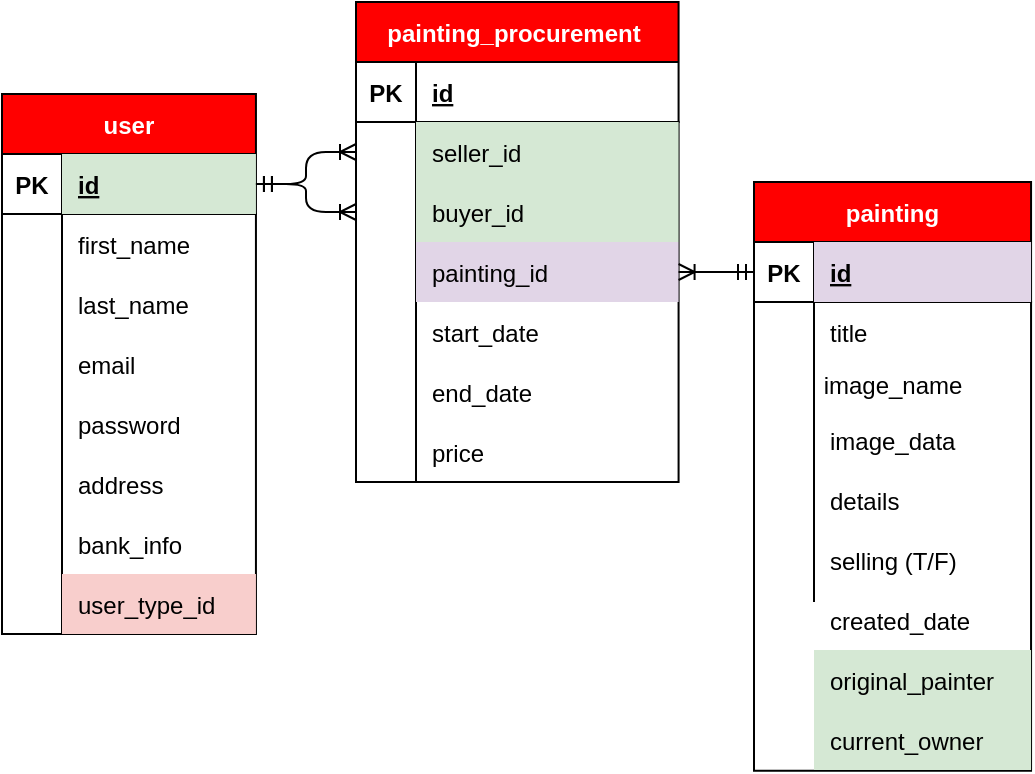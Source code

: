 <mxfile version="14.7.7" type="device"><diagram id="lzcLTzsz40yziuvw_DxV" name="Page-1"><mxGraphModel dx="1822" dy="1162" grid="0" gridSize="10" guides="1" tooltips="1" connect="1" arrows="1" fold="1" page="0" pageScale="1" pageWidth="850" pageHeight="1100" background="none" math="0" shadow="0"><root><mxCell id="0"/><mxCell id="1" parent="0"/><mxCell id="ihydMq5eHrKzmTa31WAy-50" value="user" style="shape=table;startSize=30;container=1;collapsible=1;childLayout=tableLayout;fixedRows=1;rowLines=0;fontStyle=1;align=center;resizeLast=1;labelBackgroundColor=none;labelBorderColor=none;fillColor=#FF0000;fontColor=#FFFFFF;" parent="1" vertex="1"><mxGeometry x="-125" y="-135" width="126.971" height="270" as="geometry"><mxRectangle x="-64" y="241" width="84" height="30" as="alternateBounds"/></mxGeometry></mxCell><mxCell id="ihydMq5eHrKzmTa31WAy-51" value="" style="shape=partialRectangle;collapsible=0;dropTarget=0;pointerEvents=0;fillColor=none;top=0;left=0;bottom=1;right=0;points=[[0,0.5],[1,0.5]];portConstraint=eastwest;" parent="ihydMq5eHrKzmTa31WAy-50" vertex="1"><mxGeometry y="30" width="126.971" height="30" as="geometry"/></mxCell><mxCell id="ihydMq5eHrKzmTa31WAy-52" value="PK" style="shape=partialRectangle;connectable=0;fillColor=none;top=0;left=0;bottom=0;right=0;fontStyle=1;overflow=hidden;" parent="ihydMq5eHrKzmTa31WAy-51" vertex="1"><mxGeometry width="30" height="30" as="geometry"/></mxCell><mxCell id="ihydMq5eHrKzmTa31WAy-53" value="id" style="shape=partialRectangle;connectable=0;fillColor=#d5e8d4;top=0;left=0;bottom=0;right=0;align=left;spacingLeft=6;fontStyle=5;overflow=hidden;strokeColor=#82b366;" parent="ihydMq5eHrKzmTa31WAy-51" vertex="1"><mxGeometry x="30" width="96.971" height="30" as="geometry"/></mxCell><mxCell id="ihydMq5eHrKzmTa31WAy-54" value="" style="shape=partialRectangle;collapsible=0;dropTarget=0;pointerEvents=0;fillColor=none;top=0;left=0;bottom=0;right=0;points=[[0,0.5],[1,0.5]];portConstraint=eastwest;" parent="ihydMq5eHrKzmTa31WAy-50" vertex="1"><mxGeometry y="60" width="126.971" height="30" as="geometry"/></mxCell><mxCell id="ihydMq5eHrKzmTa31WAy-55" value="" style="shape=partialRectangle;connectable=0;fillColor=none;top=0;left=0;bottom=0;right=0;editable=1;overflow=hidden;" parent="ihydMq5eHrKzmTa31WAy-54" vertex="1"><mxGeometry width="30" height="30" as="geometry"/></mxCell><mxCell id="ihydMq5eHrKzmTa31WAy-56" value="first_name" style="shape=partialRectangle;connectable=0;fillColor=none;top=0;left=0;bottom=0;right=0;align=left;spacingLeft=6;overflow=hidden;" parent="ihydMq5eHrKzmTa31WAy-54" vertex="1"><mxGeometry x="30" width="96.971" height="30" as="geometry"/></mxCell><mxCell id="ihydMq5eHrKzmTa31WAy-58" value="" style="shape=partialRectangle;collapsible=0;dropTarget=0;pointerEvents=0;fillColor=none;top=0;left=0;bottom=0;right=0;points=[[0,0.5],[1,0.5]];portConstraint=eastwest;" parent="ihydMq5eHrKzmTa31WAy-50" vertex="1"><mxGeometry y="90" width="126.971" height="30" as="geometry"/></mxCell><mxCell id="ihydMq5eHrKzmTa31WAy-59" value="" style="shape=partialRectangle;connectable=0;fillColor=none;top=0;left=0;bottom=0;right=0;editable=1;overflow=hidden;" parent="ihydMq5eHrKzmTa31WAy-58" vertex="1"><mxGeometry width="30" height="30" as="geometry"/></mxCell><mxCell id="ihydMq5eHrKzmTa31WAy-60" value="last_name" style="shape=partialRectangle;connectable=0;fillColor=none;top=0;left=0;bottom=0;right=0;align=left;spacingLeft=6;overflow=hidden;" parent="ihydMq5eHrKzmTa31WAy-58" vertex="1"><mxGeometry x="30" width="96.971" height="30" as="geometry"/></mxCell><mxCell id="ihydMq5eHrKzmTa31WAy-61" value="" style="shape=partialRectangle;collapsible=0;dropTarget=0;pointerEvents=0;fillColor=none;top=0;left=0;bottom=0;right=0;points=[[0,0.5],[1,0.5]];portConstraint=eastwest;" parent="ihydMq5eHrKzmTa31WAy-50" vertex="1"><mxGeometry y="120" width="126.971" height="30" as="geometry"/></mxCell><mxCell id="ihydMq5eHrKzmTa31WAy-62" value="" style="shape=partialRectangle;connectable=0;fillColor=none;top=0;left=0;bottom=0;right=0;editable=1;overflow=hidden;" parent="ihydMq5eHrKzmTa31WAy-61" vertex="1"><mxGeometry width="30" height="30" as="geometry"/></mxCell><mxCell id="ihydMq5eHrKzmTa31WAy-63" value="email" style="shape=partialRectangle;connectable=0;fillColor=none;top=0;left=0;bottom=0;right=0;align=left;spacingLeft=6;overflow=hidden;" parent="ihydMq5eHrKzmTa31WAy-61" vertex="1"><mxGeometry x="30" width="96.971" height="30" as="geometry"/></mxCell><mxCell id="ihydMq5eHrKzmTa31WAy-64" value="" style="shape=partialRectangle;collapsible=0;dropTarget=0;pointerEvents=0;fillColor=none;top=0;left=0;bottom=0;right=0;points=[[0,0.5],[1,0.5]];portConstraint=eastwest;" parent="ihydMq5eHrKzmTa31WAy-50" vertex="1"><mxGeometry y="150" width="126.971" height="30" as="geometry"/></mxCell><mxCell id="ihydMq5eHrKzmTa31WAy-65" value="" style="shape=partialRectangle;connectable=0;fillColor=none;top=0;left=0;bottom=0;right=0;editable=1;overflow=hidden;" parent="ihydMq5eHrKzmTa31WAy-64" vertex="1"><mxGeometry width="30" height="30" as="geometry"/></mxCell><mxCell id="ihydMq5eHrKzmTa31WAy-66" value="password" style="shape=partialRectangle;connectable=0;fillColor=none;top=0;left=0;bottom=0;right=0;align=left;spacingLeft=6;overflow=hidden;" parent="ihydMq5eHrKzmTa31WAy-64" vertex="1"><mxGeometry x="30" width="96.971" height="30" as="geometry"/></mxCell><mxCell id="ihydMq5eHrKzmTa31WAy-67" value="" style="shape=partialRectangle;collapsible=0;dropTarget=0;pointerEvents=0;fillColor=none;top=0;left=0;bottom=0;right=0;points=[[0,0.5],[1,0.5]];portConstraint=eastwest;" parent="ihydMq5eHrKzmTa31WAy-50" vertex="1"><mxGeometry y="180" width="126.971" height="30" as="geometry"/></mxCell><mxCell id="ihydMq5eHrKzmTa31WAy-68" value="" style="shape=partialRectangle;connectable=0;fillColor=none;top=0;left=0;bottom=0;right=0;editable=1;overflow=hidden;" parent="ihydMq5eHrKzmTa31WAy-67" vertex="1"><mxGeometry width="30" height="30" as="geometry"/></mxCell><mxCell id="ihydMq5eHrKzmTa31WAy-69" value="address" style="shape=partialRectangle;connectable=0;fillColor=none;top=0;left=0;bottom=0;right=0;align=left;spacingLeft=6;overflow=hidden;" parent="ihydMq5eHrKzmTa31WAy-67" vertex="1"><mxGeometry x="30" width="96.971" height="30" as="geometry"/></mxCell><mxCell id="ihydMq5eHrKzmTa31WAy-70" value="" style="shape=partialRectangle;collapsible=0;dropTarget=0;pointerEvents=0;fillColor=none;top=0;left=0;bottom=0;right=0;points=[[0,0.5],[1,0.5]];portConstraint=eastwest;" parent="ihydMq5eHrKzmTa31WAy-50" vertex="1"><mxGeometry y="210" width="126.971" height="30" as="geometry"/></mxCell><mxCell id="ihydMq5eHrKzmTa31WAy-71" value="" style="shape=partialRectangle;connectable=0;fillColor=none;top=0;left=0;bottom=0;right=0;editable=1;overflow=hidden;" parent="ihydMq5eHrKzmTa31WAy-70" vertex="1"><mxGeometry width="30" height="30" as="geometry"/></mxCell><mxCell id="ihydMq5eHrKzmTa31WAy-72" value="bank_info" style="shape=partialRectangle;connectable=0;fillColor=none;top=0;left=0;bottom=0;right=0;align=left;spacingLeft=6;overflow=hidden;" parent="ihydMq5eHrKzmTa31WAy-70" vertex="1"><mxGeometry x="30" width="96.971" height="30" as="geometry"/></mxCell><mxCell id="ihydMq5eHrKzmTa31WAy-73" value="" style="shape=partialRectangle;collapsible=0;dropTarget=0;pointerEvents=0;fillColor=none;top=0;left=0;bottom=0;right=0;points=[[0,0.5],[1,0.5]];portConstraint=eastwest;" parent="ihydMq5eHrKzmTa31WAy-50" vertex="1"><mxGeometry y="240" width="126.971" height="30" as="geometry"/></mxCell><mxCell id="ihydMq5eHrKzmTa31WAy-74" value="" style="shape=partialRectangle;connectable=0;fillColor=none;top=0;left=0;bottom=0;right=0;editable=1;overflow=hidden;" parent="ihydMq5eHrKzmTa31WAy-73" vertex="1"><mxGeometry width="30" height="30" as="geometry"/></mxCell><mxCell id="ihydMq5eHrKzmTa31WAy-75" value="user_type_id" style="shape=partialRectangle;connectable=0;fillColor=#f8cecc;top=0;left=0;bottom=0;right=0;align=left;spacingLeft=6;overflow=hidden;strokeColor=#b85450;" parent="ihydMq5eHrKzmTa31WAy-73" vertex="1"><mxGeometry x="30" width="96.971" height="30" as="geometry"/></mxCell><mxCell id="ihydMq5eHrKzmTa31WAy-79" value="painting_procurement " style="shape=table;startSize=30;container=1;collapsible=1;childLayout=tableLayout;fixedRows=1;rowLines=0;fontStyle=1;align=center;resizeLast=1;fontColor=#FFFFFF;labelBorderColor=none;fillColor=#FF0000;" parent="1" vertex="1"><mxGeometry x="52" y="-181" width="161.292" height="240" as="geometry"><mxRectangle x="71" y="-181" width="84" height="30" as="alternateBounds"/></mxGeometry></mxCell><mxCell id="ihydMq5eHrKzmTa31WAy-80" value="" style="shape=partialRectangle;collapsible=0;dropTarget=0;pointerEvents=0;fillColor=none;top=0;left=0;bottom=1;right=0;points=[[0,0.5],[1,0.5]];portConstraint=eastwest;" parent="ihydMq5eHrKzmTa31WAy-79" vertex="1"><mxGeometry y="30" width="161.292" height="30" as="geometry"/></mxCell><mxCell id="ihydMq5eHrKzmTa31WAy-81" value="PK" style="shape=partialRectangle;connectable=0;fillColor=none;top=0;left=0;bottom=0;right=0;fontStyle=1;overflow=hidden;" parent="ihydMq5eHrKzmTa31WAy-80" vertex="1"><mxGeometry width="30" height="30" as="geometry"/></mxCell><mxCell id="ihydMq5eHrKzmTa31WAy-82" value="id" style="shape=partialRectangle;connectable=0;fillColor=none;top=0;left=0;bottom=0;right=0;align=left;spacingLeft=6;fontStyle=5;overflow=hidden;" parent="ihydMq5eHrKzmTa31WAy-80" vertex="1"><mxGeometry x="30" width="131.292" height="30" as="geometry"/></mxCell><mxCell id="ihydMq5eHrKzmTa31WAy-83" value="" style="shape=partialRectangle;collapsible=0;dropTarget=0;pointerEvents=0;fillColor=none;top=0;left=0;bottom=0;right=0;points=[[0,0.5],[1,0.5]];portConstraint=eastwest;" parent="ihydMq5eHrKzmTa31WAy-79" vertex="1"><mxGeometry y="60" width="161.292" height="30" as="geometry"/></mxCell><mxCell id="ihydMq5eHrKzmTa31WAy-84" value="" style="shape=partialRectangle;connectable=0;fillColor=none;top=0;left=0;bottom=0;right=0;editable=1;overflow=hidden;" parent="ihydMq5eHrKzmTa31WAy-83" vertex="1"><mxGeometry width="30" height="30" as="geometry"/></mxCell><mxCell id="ihydMq5eHrKzmTa31WAy-85" value="seller_id" style="shape=partialRectangle;connectable=0;fillColor=#d5e8d4;top=0;left=0;bottom=0;right=0;align=left;spacingLeft=6;overflow=hidden;strokeColor=#82b366;" parent="ihydMq5eHrKzmTa31WAy-83" vertex="1"><mxGeometry x="30" width="131.292" height="30" as="geometry"/></mxCell><mxCell id="ihydMq5eHrKzmTa31WAy-86" value="" style="shape=partialRectangle;collapsible=0;dropTarget=0;pointerEvents=0;fillColor=none;top=0;left=0;bottom=0;right=0;points=[[0,0.5],[1,0.5]];portConstraint=eastwest;" parent="ihydMq5eHrKzmTa31WAy-79" vertex="1"><mxGeometry y="90" width="161.292" height="30" as="geometry"/></mxCell><mxCell id="ihydMq5eHrKzmTa31WAy-87" value="" style="shape=partialRectangle;connectable=0;fillColor=none;top=0;left=0;bottom=0;right=0;editable=1;overflow=hidden;" parent="ihydMq5eHrKzmTa31WAy-86" vertex="1"><mxGeometry width="30" height="30" as="geometry"/></mxCell><mxCell id="ihydMq5eHrKzmTa31WAy-88" value="buyer_id" style="shape=partialRectangle;connectable=0;fillColor=#d5e8d4;top=0;left=0;bottom=0;right=0;align=left;spacingLeft=6;overflow=hidden;strokeColor=#82b366;" parent="ihydMq5eHrKzmTa31WAy-86" vertex="1"><mxGeometry x="30" width="131.292" height="30" as="geometry"/></mxCell><mxCell id="ihydMq5eHrKzmTa31WAy-89" value="" style="shape=partialRectangle;collapsible=0;dropTarget=0;pointerEvents=0;fillColor=none;top=0;left=0;bottom=0;right=0;points=[[0,0.5],[1,0.5]];portConstraint=eastwest;" parent="ihydMq5eHrKzmTa31WAy-79" vertex="1"><mxGeometry y="120" width="161.292" height="30" as="geometry"/></mxCell><mxCell id="ihydMq5eHrKzmTa31WAy-90" value="" style="shape=partialRectangle;connectable=0;fillColor=none;top=0;left=0;bottom=0;right=0;editable=1;overflow=hidden;" parent="ihydMq5eHrKzmTa31WAy-89" vertex="1"><mxGeometry width="30" height="30" as="geometry"/></mxCell><mxCell id="ihydMq5eHrKzmTa31WAy-91" value="painting_id" style="shape=partialRectangle;connectable=0;top=0;left=0;bottom=0;right=0;align=left;spacingLeft=6;overflow=hidden;fillColor=#e1d5e7;strokeColor=#9673a6;" parent="ihydMq5eHrKzmTa31WAy-89" vertex="1"><mxGeometry x="30" width="131.292" height="30" as="geometry"/></mxCell><mxCell id="ihydMq5eHrKzmTa31WAy-92" value="" style="shape=partialRectangle;collapsible=0;dropTarget=0;pointerEvents=0;fillColor=none;top=0;left=0;bottom=0;right=0;points=[[0,0.5],[1,0.5]];portConstraint=eastwest;" parent="ihydMq5eHrKzmTa31WAy-79" vertex="1"><mxGeometry y="150" width="161.292" height="30" as="geometry"/></mxCell><mxCell id="ihydMq5eHrKzmTa31WAy-93" value="" style="shape=partialRectangle;connectable=0;fillColor=none;top=0;left=0;bottom=0;right=0;editable=1;overflow=hidden;" parent="ihydMq5eHrKzmTa31WAy-92" vertex="1"><mxGeometry width="30" height="30" as="geometry"/></mxCell><mxCell id="ihydMq5eHrKzmTa31WAy-94" value="start_date" style="shape=partialRectangle;connectable=0;fillColor=none;top=0;left=0;bottom=0;right=0;align=left;spacingLeft=6;overflow=hidden;" parent="ihydMq5eHrKzmTa31WAy-92" vertex="1"><mxGeometry x="30" width="131.292" height="30" as="geometry"/></mxCell><mxCell id="ihydMq5eHrKzmTa31WAy-95" value="" style="shape=partialRectangle;collapsible=0;dropTarget=0;pointerEvents=0;fillColor=none;top=0;left=0;bottom=0;right=0;points=[[0,0.5],[1,0.5]];portConstraint=eastwest;" parent="ihydMq5eHrKzmTa31WAy-79" vertex="1"><mxGeometry y="180" width="161.292" height="30" as="geometry"/></mxCell><mxCell id="ihydMq5eHrKzmTa31WAy-96" value="" style="shape=partialRectangle;connectable=0;fillColor=none;top=0;left=0;bottom=0;right=0;editable=1;overflow=hidden;" parent="ihydMq5eHrKzmTa31WAy-95" vertex="1"><mxGeometry width="30" height="30" as="geometry"/></mxCell><mxCell id="ihydMq5eHrKzmTa31WAy-97" value="end_date" style="shape=partialRectangle;connectable=0;fillColor=none;top=0;left=0;bottom=0;right=0;align=left;spacingLeft=6;overflow=hidden;" parent="ihydMq5eHrKzmTa31WAy-95" vertex="1"><mxGeometry x="30" width="131.292" height="30" as="geometry"/></mxCell><mxCell id="ihydMq5eHrKzmTa31WAy-98" value="" style="shape=partialRectangle;collapsible=0;dropTarget=0;pointerEvents=0;fillColor=none;top=0;left=0;bottom=0;right=0;points=[[0,0.5],[1,0.5]];portConstraint=eastwest;" parent="ihydMq5eHrKzmTa31WAy-79" vertex="1"><mxGeometry y="210" width="161.292" height="30" as="geometry"/></mxCell><mxCell id="ihydMq5eHrKzmTa31WAy-99" value="" style="shape=partialRectangle;connectable=0;fillColor=none;top=0;left=0;bottom=0;right=0;editable=1;overflow=hidden;" parent="ihydMq5eHrKzmTa31WAy-98" vertex="1"><mxGeometry width="30" height="30" as="geometry"/></mxCell><mxCell id="ihydMq5eHrKzmTa31WAy-100" value="price" style="shape=partialRectangle;connectable=0;fillColor=none;top=0;left=0;bottom=0;right=0;align=left;spacingLeft=6;overflow=hidden;" parent="ihydMq5eHrKzmTa31WAy-98" vertex="1"><mxGeometry x="30" width="131.292" height="30" as="geometry"/></mxCell><mxCell id="ihydMq5eHrKzmTa31WAy-103" value="painting" style="shape=table;startSize=30;container=1;collapsible=1;childLayout=tableLayout;fixedRows=1;rowLines=0;fontStyle=1;align=center;resizeLast=1;fontColor=#FFFFFF;fillColor=#FF0000;" parent="1" vertex="1"><mxGeometry x="251" y="-91" width="138.529" height="294.381" as="geometry"><mxRectangle x="-64" y="241" width="84" height="30" as="alternateBounds"/></mxGeometry></mxCell><mxCell id="ihydMq5eHrKzmTa31WAy-104" value="" style="shape=partialRectangle;collapsible=0;dropTarget=0;pointerEvents=0;fillColor=none;top=0;left=0;bottom=1;right=0;points=[[0,0.5],[1,0.5]];portConstraint=eastwest;" parent="ihydMq5eHrKzmTa31WAy-103" vertex="1"><mxGeometry y="30" width="138.529" height="30" as="geometry"/></mxCell><mxCell id="ihydMq5eHrKzmTa31WAy-105" value="PK" style="shape=partialRectangle;connectable=0;fillColor=none;top=0;left=0;bottom=0;right=0;fontStyle=1;overflow=hidden;" parent="ihydMq5eHrKzmTa31WAy-104" vertex="1"><mxGeometry width="30" height="30" as="geometry"/></mxCell><mxCell id="ihydMq5eHrKzmTa31WAy-106" value="id" style="shape=partialRectangle;connectable=0;fillColor=#e1d5e7;top=0;left=0;bottom=0;right=0;align=left;spacingLeft=6;fontStyle=5;overflow=hidden;strokeColor=#9673a6;" parent="ihydMq5eHrKzmTa31WAy-104" vertex="1"><mxGeometry x="30" width="108.529" height="30" as="geometry"/></mxCell><mxCell id="ihydMq5eHrKzmTa31WAy-107" value="" style="shape=partialRectangle;collapsible=0;dropTarget=0;pointerEvents=0;fillColor=none;top=0;left=0;bottom=0;right=0;points=[[0,0.5],[1,0.5]];portConstraint=eastwest;" parent="ihydMq5eHrKzmTa31WAy-103" vertex="1"><mxGeometry y="60" width="138.529" height="30" as="geometry"/></mxCell><mxCell id="ihydMq5eHrKzmTa31WAy-108" value="" style="shape=partialRectangle;connectable=0;fillColor=none;top=0;left=0;bottom=0;right=0;editable=1;overflow=hidden;" parent="ihydMq5eHrKzmTa31WAy-107" vertex="1"><mxGeometry width="30" height="30" as="geometry"/></mxCell><mxCell id="ihydMq5eHrKzmTa31WAy-109" value="title" style="shape=partialRectangle;connectable=0;fillColor=none;top=0;left=0;bottom=0;right=0;align=left;spacingLeft=6;overflow=hidden;" parent="ihydMq5eHrKzmTa31WAy-107" vertex="1"><mxGeometry x="30" width="108.529" height="30" as="geometry"/></mxCell><mxCell id="a-8rkuaCSDgVZ4oLSPKf-27" value="image_name" style="whiteSpace=wrap;html=1;fontStyle=0;fillColor=none;startSize=30;strokeColor=none;" parent="ihydMq5eHrKzmTa31WAy-103" vertex="1"><mxGeometry y="90" width="138.529" height="24" as="geometry"/></mxCell><mxCell id="ihydMq5eHrKzmTa31WAy-110" value="" style="shape=partialRectangle;collapsible=0;dropTarget=0;pointerEvents=0;fillColor=none;top=0;left=0;bottom=0;right=0;points=[[0,0.5],[1,0.5]];portConstraint=eastwest;" parent="ihydMq5eHrKzmTa31WAy-103" vertex="1"><mxGeometry y="114" width="138.529" height="30" as="geometry"/></mxCell><mxCell id="ihydMq5eHrKzmTa31WAy-111" value="" style="shape=partialRectangle;connectable=0;fillColor=none;top=0;left=0;bottom=0;right=0;editable=1;overflow=hidden;" parent="ihydMq5eHrKzmTa31WAy-110" vertex="1"><mxGeometry width="30" height="30" as="geometry"/></mxCell><mxCell id="ihydMq5eHrKzmTa31WAy-112" value="image_data" style="shape=partialRectangle;connectable=0;fillColor=none;top=0;left=0;bottom=0;right=0;align=left;spacingLeft=6;overflow=hidden;" parent="ihydMq5eHrKzmTa31WAy-110" vertex="1"><mxGeometry x="30" width="108.529" height="30" as="geometry"/></mxCell><mxCell id="ihydMq5eHrKzmTa31WAy-113" value="" style="shape=partialRectangle;collapsible=0;dropTarget=0;pointerEvents=0;fillColor=none;top=0;left=0;bottom=0;right=0;points=[[0,0.5],[1,0.5]];portConstraint=eastwest;" parent="ihydMq5eHrKzmTa31WAy-103" vertex="1"><mxGeometry y="144" width="138.529" height="30" as="geometry"/></mxCell><mxCell id="ihydMq5eHrKzmTa31WAy-114" value="" style="shape=partialRectangle;connectable=0;fillColor=none;top=0;left=0;bottom=0;right=0;editable=1;overflow=hidden;" parent="ihydMq5eHrKzmTa31WAy-113" vertex="1"><mxGeometry width="30" height="30" as="geometry"/></mxCell><mxCell id="ihydMq5eHrKzmTa31WAy-115" value="details" style="shape=partialRectangle;connectable=0;fillColor=none;top=0;left=0;bottom=0;right=0;align=left;spacingLeft=6;overflow=hidden;" parent="ihydMq5eHrKzmTa31WAy-113" vertex="1"><mxGeometry x="30" width="108.529" height="30" as="geometry"/></mxCell><mxCell id="ihydMq5eHrKzmTa31WAy-116" value="" style="shape=partialRectangle;collapsible=0;dropTarget=0;pointerEvents=0;fillColor=none;top=0;left=0;bottom=0;right=0;points=[[0,0.5],[1,0.5]];portConstraint=eastwest;" parent="ihydMq5eHrKzmTa31WAy-103" vertex="1"><mxGeometry y="174" width="138.529" height="30" as="geometry"/></mxCell><mxCell id="ihydMq5eHrKzmTa31WAy-117" value="" style="shape=partialRectangle;connectable=0;fillColor=none;top=0;left=0;bottom=0;right=0;editable=1;overflow=hidden;" parent="ihydMq5eHrKzmTa31WAy-116" vertex="1"><mxGeometry width="30" height="30" as="geometry"/></mxCell><mxCell id="ihydMq5eHrKzmTa31WAy-118" value="selling (T/F)" style="shape=partialRectangle;connectable=0;fillColor=none;top=0;left=0;bottom=0;right=0;align=left;spacingLeft=6;overflow=hidden;" parent="ihydMq5eHrKzmTa31WAy-116" vertex="1"><mxGeometry x="30" width="108.529" height="30" as="geometry"/></mxCell><mxCell id="ihydMq5eHrKzmTa31WAy-119" value="" style="shape=partialRectangle;collapsible=0;dropTarget=0;pointerEvents=0;fillColor=none;top=0;left=0;bottom=0;right=0;points=[[0,0.5],[1,0.5]];portConstraint=eastwest;" parent="ihydMq5eHrKzmTa31WAy-103" vertex="1"><mxGeometry y="204" width="138.529" height="30" as="geometry"/></mxCell><mxCell id="ihydMq5eHrKzmTa31WAy-120" value="" style="shape=partialRectangle;connectable=0;fillColor=none;top=0;left=0;bottom=0;right=0;editable=1;overflow=hidden;" parent="ihydMq5eHrKzmTa31WAy-119" vertex="1"><mxGeometry width="30" height="30" as="geometry"/></mxCell><mxCell id="ihydMq5eHrKzmTa31WAy-121" value="created_date" style="shape=partialRectangle;connectable=0;fillColor=none;top=0;left=0;bottom=0;right=0;align=left;spacingLeft=6;overflow=hidden;" parent="ihydMq5eHrKzmTa31WAy-119" vertex="1"><mxGeometry x="30" width="108.529" height="30" as="geometry"/></mxCell><mxCell id="ihydMq5eHrKzmTa31WAy-122" value="" style="shape=partialRectangle;collapsible=0;dropTarget=0;pointerEvents=0;fillColor=none;top=0;left=0;bottom=0;right=0;points=[[0,0.5],[1,0.5]];portConstraint=eastwest;" parent="ihydMq5eHrKzmTa31WAy-103" vertex="1"><mxGeometry y="234" width="138.529" height="30" as="geometry"/></mxCell><mxCell id="ihydMq5eHrKzmTa31WAy-123" value="" style="shape=partialRectangle;connectable=0;fillColor=none;top=0;left=0;bottom=0;right=0;editable=1;overflow=hidden;" parent="ihydMq5eHrKzmTa31WAy-122" vertex="1"><mxGeometry width="30" height="30" as="geometry"/></mxCell><mxCell id="ihydMq5eHrKzmTa31WAy-124" value="original_painter" style="shape=partialRectangle;connectable=0;fillColor=#d5e8d4;top=0;left=0;bottom=0;right=0;align=left;spacingLeft=6;overflow=hidden;strokeColor=#82b366;" parent="ihydMq5eHrKzmTa31WAy-122" vertex="1"><mxGeometry x="30" width="108.529" height="30" as="geometry"/></mxCell><mxCell id="ihydMq5eHrKzmTa31WAy-125" value="" style="shape=partialRectangle;collapsible=0;dropTarget=0;pointerEvents=0;fillColor=none;top=0;left=0;bottom=0;right=0;points=[[0,0.5],[1,0.5]];portConstraint=eastwest;" parent="ihydMq5eHrKzmTa31WAy-103" vertex="1"><mxGeometry y="264" width="138.529" height="30" as="geometry"/></mxCell><mxCell id="ihydMq5eHrKzmTa31WAy-126" value="" style="shape=partialRectangle;connectable=0;fillColor=none;top=0;left=0;bottom=0;right=0;editable=1;overflow=hidden;" parent="ihydMq5eHrKzmTa31WAy-125" vertex="1"><mxGeometry width="30" height="30" as="geometry"/></mxCell><mxCell id="ihydMq5eHrKzmTa31WAy-127" value="current_owner" style="shape=partialRectangle;connectable=0;fillColor=#d5e8d4;top=0;left=0;bottom=0;right=0;align=left;spacingLeft=6;overflow=hidden;strokeColor=#82b366;" parent="ihydMq5eHrKzmTa31WAy-125" vertex="1"><mxGeometry x="30" width="108.529" height="30" as="geometry"/></mxCell><mxCell id="ihydMq5eHrKzmTa31WAy-134" value="" style="fontSize=12;html=1;endArrow=ERoneToMany;startArrow=ERmandOne;exitX=0;exitY=0.5;exitDx=0;exitDy=0;entryX=1;entryY=0.5;entryDx=0;entryDy=0;edgeStyle=orthogonalEdgeStyle;" parent="1" source="ihydMq5eHrKzmTa31WAy-104" target="ihydMq5eHrKzmTa31WAy-89" edge="1"><mxGeometry width="100" height="100" relative="1" as="geometry"><mxPoint x="444" y="346" as="sourcePoint"/><mxPoint x="459" y="253" as="targetPoint"/></mxGeometry></mxCell><mxCell id="ihydMq5eHrKzmTa31WAy-180" value="" style="fontSize=12;html=1;endArrow=ERmandOne;startArrow=ERoneToMany;entryX=1;entryY=0.5;entryDx=0;entryDy=0;elbow=vertical;startFill=0;edgeStyle=orthogonalEdgeStyle;" parent="1" source="ihydMq5eHrKzmTa31WAy-83" target="ihydMq5eHrKzmTa31WAy-51" edge="1"><mxGeometry width="100" height="100" relative="1" as="geometry"><mxPoint x="-33.719" y="-242" as="sourcePoint"/><mxPoint x="56.96" y="-198" as="targetPoint"/></mxGeometry></mxCell><mxCell id="ihydMq5eHrKzmTa31WAy-181" value="" style="fontSize=12;html=1;endArrow=ERmandOne;startArrow=ERoneToMany;entryX=1;entryY=0.5;entryDx=0;entryDy=0;startFill=0;exitX=0;exitY=0.5;exitDx=0;exitDy=0;edgeStyle=orthogonalEdgeStyle;" parent="1" source="ihydMq5eHrKzmTa31WAy-86" target="ihydMq5eHrKzmTa31WAy-51" edge="1"><mxGeometry width="100" height="100" relative="1" as="geometry"><mxPoint x="60.11" y="-76.261" as="sourcePoint"/><mxPoint x="-2.999" y="-70.99" as="targetPoint"/></mxGeometry></mxCell></root></mxGraphModel></diagram></mxfile>